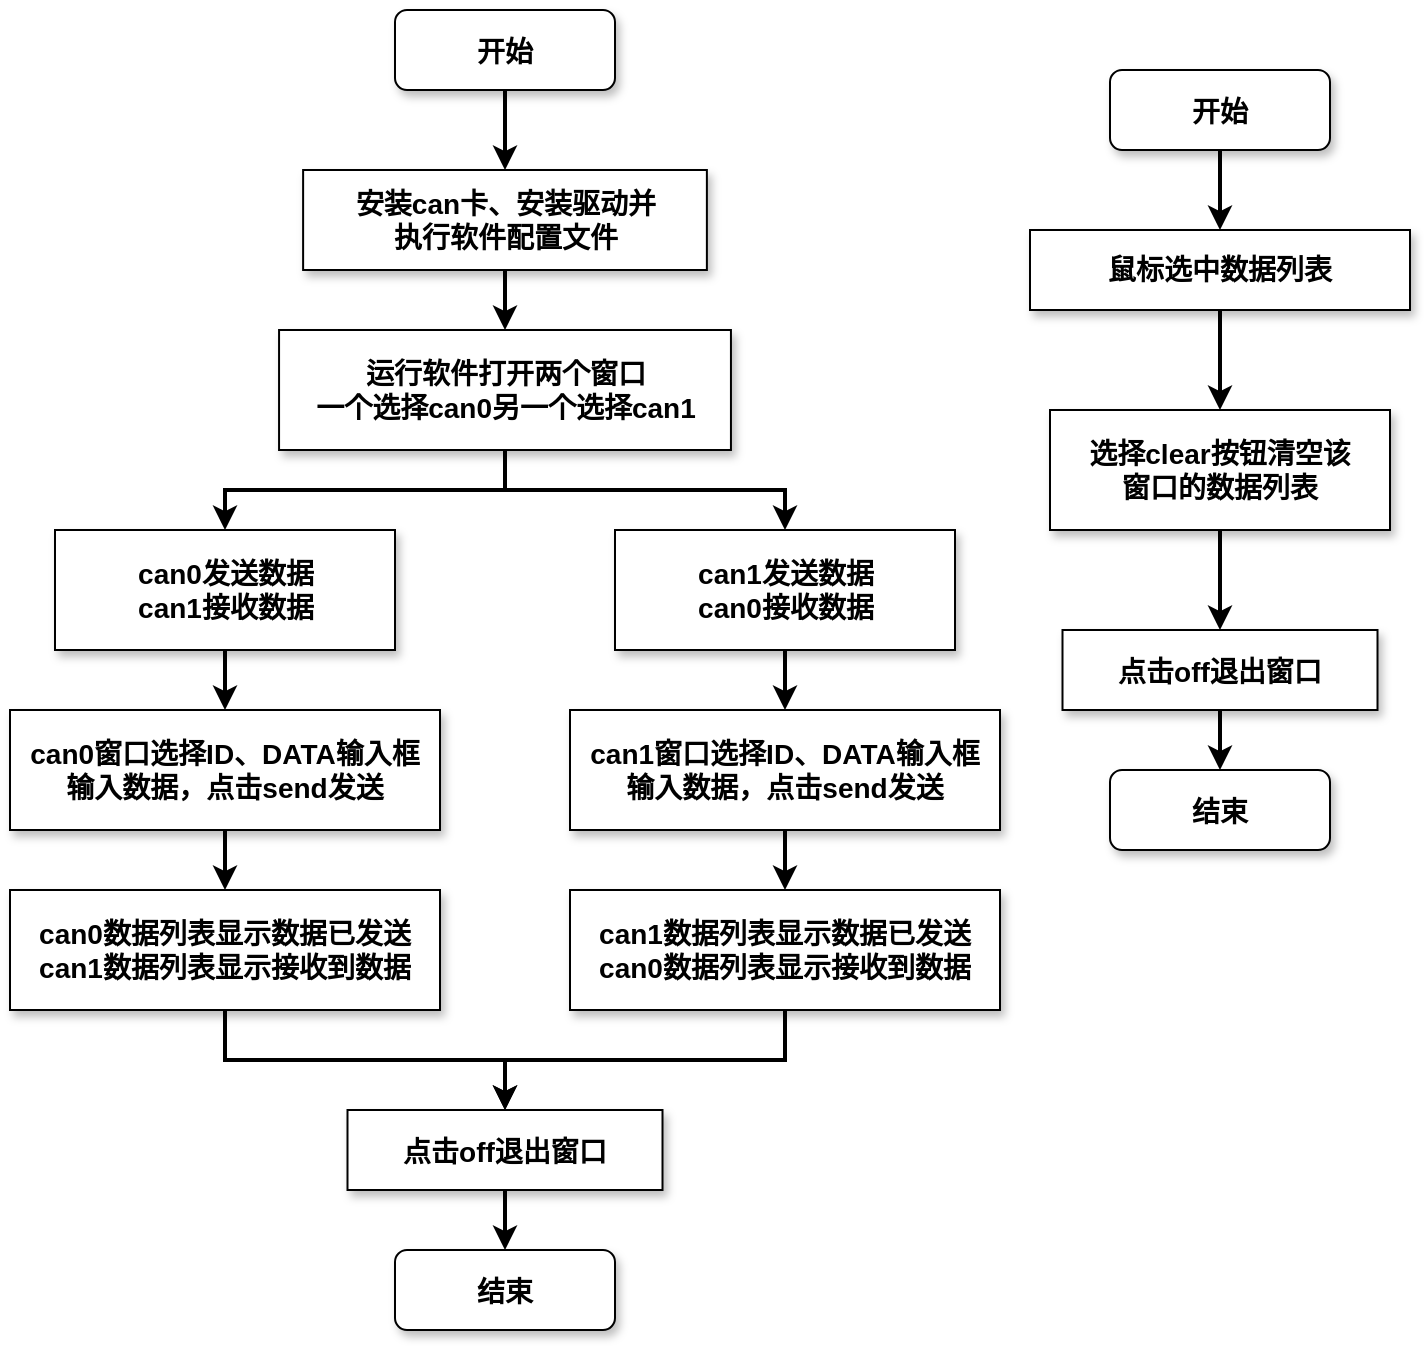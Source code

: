 <mxfile version="15.8.3" type="github">
  <diagram name="Page-1" id="97916047-d0de-89f5-080d-49f4d83e522f">
    <mxGraphModel dx="1422" dy="784" grid="1" gridSize="10" guides="1" tooltips="1" connect="1" arrows="1" fold="1" page="1" pageScale="1.5" pageWidth="1169" pageHeight="827" background="none" math="0" shadow="0">
      <root>
        <mxCell id="0" />
        <mxCell id="1" parent="0" />
        <mxCell id="9yprz6wRxJ_ttCHADu7k-56" style="edgeStyle=elbowEdgeStyle;rounded=0;orthogonalLoop=1;jettySize=auto;html=1;exitX=0.5;exitY=1;exitDx=0;exitDy=0;entryX=0.5;entryY=0;entryDx=0;entryDy=0;fontSize=14;elbow=vertical;strokeWidth=2;" edge="1" parent="1" source="7" target="9yprz6wRxJ_ttCHADu7k-55">
          <mxGeometry relative="1" as="geometry" />
        </mxCell>
        <mxCell id="7" value="开始" style="rounded=1;shadow=1;fontStyle=1;fontSize=14;" parent="1" vertex="1">
          <mxGeometry x="222.5" y="50" width="110" height="40" as="geometry" />
        </mxCell>
        <mxCell id="9yprz6wRxJ_ttCHADu7k-58" style="edgeStyle=elbowEdgeStyle;rounded=0;orthogonalLoop=1;jettySize=auto;elbow=vertical;html=1;exitX=0.5;exitY=1;exitDx=0;exitDy=0;entryX=0.5;entryY=0;entryDx=0;entryDy=0;fontSize=14;strokeWidth=2;" edge="1" parent="1" source="9yprz6wRxJ_ttCHADu7k-55" target="9yprz6wRxJ_ttCHADu7k-57">
          <mxGeometry relative="1" as="geometry" />
        </mxCell>
        <mxCell id="9yprz6wRxJ_ttCHADu7k-55" value="&lt;font style=&quot;font-size: 14px&quot;&gt;&lt;b&gt;安装can卡、安装驱动并&lt;br&gt;执行软件配置文件&lt;/b&gt;&lt;/font&gt;" style="rounded=0;whiteSpace=wrap;html=1;shadow=1;" vertex="1" parent="1">
          <mxGeometry x="176.56" y="130" width="201.88" height="50" as="geometry" />
        </mxCell>
        <mxCell id="9yprz6wRxJ_ttCHADu7k-62" style="edgeStyle=elbowEdgeStyle;rounded=0;orthogonalLoop=1;jettySize=auto;elbow=vertical;html=1;exitX=0.5;exitY=1;exitDx=0;exitDy=0;entryX=0.5;entryY=0;entryDx=0;entryDy=0;fontSize=14;strokeWidth=2;" edge="1" parent="1" source="9yprz6wRxJ_ttCHADu7k-57" target="9yprz6wRxJ_ttCHADu7k-59">
          <mxGeometry relative="1" as="geometry" />
        </mxCell>
        <mxCell id="9yprz6wRxJ_ttCHADu7k-63" style="edgeStyle=elbowEdgeStyle;rounded=0;orthogonalLoop=1;jettySize=auto;elbow=vertical;html=1;exitX=0.5;exitY=1;exitDx=0;exitDy=0;fontSize=14;strokeWidth=2;" edge="1" parent="1" source="9yprz6wRxJ_ttCHADu7k-57" target="9yprz6wRxJ_ttCHADu7k-61">
          <mxGeometry relative="1" as="geometry" />
        </mxCell>
        <mxCell id="9yprz6wRxJ_ttCHADu7k-57" value="&lt;span style=&quot;font-size: 14px&quot;&gt;&lt;b&gt;运行软件打开两个窗口&lt;br&gt;一个选择can0另一个选择can1&lt;/b&gt;&lt;/span&gt;" style="rounded=0;whiteSpace=wrap;html=1;shadow=1;" vertex="1" parent="1">
          <mxGeometry x="164.53" y="210" width="225.94" height="60" as="geometry" />
        </mxCell>
        <mxCell id="9yprz6wRxJ_ttCHADu7k-66" style="edgeStyle=elbowEdgeStyle;rounded=0;orthogonalLoop=1;jettySize=auto;elbow=vertical;html=1;exitX=0.5;exitY=1;exitDx=0;exitDy=0;entryX=0.5;entryY=0;entryDx=0;entryDy=0;fontSize=14;strokeWidth=2;" edge="1" parent="1" source="9yprz6wRxJ_ttCHADu7k-59" target="9yprz6wRxJ_ttCHADu7k-64">
          <mxGeometry relative="1" as="geometry" />
        </mxCell>
        <mxCell id="9yprz6wRxJ_ttCHADu7k-59" value="&lt;span style=&quot;font-size: 14px&quot;&gt;&lt;b&gt;can0发送数据&lt;br&gt;can1接收数据&lt;/b&gt;&lt;/span&gt;" style="rounded=0;whiteSpace=wrap;html=1;shadow=1;" vertex="1" parent="1">
          <mxGeometry x="52.5" y="310" width="170" height="60" as="geometry" />
        </mxCell>
        <mxCell id="9yprz6wRxJ_ttCHADu7k-67" style="edgeStyle=elbowEdgeStyle;rounded=0;orthogonalLoop=1;jettySize=auto;elbow=vertical;html=1;exitX=0.5;exitY=1;exitDx=0;exitDy=0;entryX=0.5;entryY=0;entryDx=0;entryDy=0;fontSize=14;strokeWidth=2;" edge="1" parent="1" source="9yprz6wRxJ_ttCHADu7k-61" target="9yprz6wRxJ_ttCHADu7k-65">
          <mxGeometry relative="1" as="geometry" />
        </mxCell>
        <mxCell id="9yprz6wRxJ_ttCHADu7k-61" value="&lt;span style=&quot;font-size: 14px&quot;&gt;&lt;b&gt;can1发送数据&lt;br&gt;can0接收数据&lt;/b&gt;&lt;/span&gt;" style="rounded=0;whiteSpace=wrap;html=1;shadow=1;" vertex="1" parent="1">
          <mxGeometry x="332.5" y="310" width="170" height="60" as="geometry" />
        </mxCell>
        <mxCell id="9yprz6wRxJ_ttCHADu7k-70" style="edgeStyle=elbowEdgeStyle;rounded=0;orthogonalLoop=1;jettySize=auto;elbow=vertical;html=1;exitX=0.5;exitY=1;exitDx=0;exitDy=0;entryX=0.5;entryY=0;entryDx=0;entryDy=0;fontSize=14;strokeWidth=2;" edge="1" parent="1" source="9yprz6wRxJ_ttCHADu7k-64" target="9yprz6wRxJ_ttCHADu7k-68">
          <mxGeometry relative="1" as="geometry" />
        </mxCell>
        <mxCell id="9yprz6wRxJ_ttCHADu7k-64" value="&lt;span style=&quot;font-size: 14px&quot;&gt;&lt;b&gt;can0窗口选择ID、DATA输入框&lt;br&gt;输入数据，点击send发送&lt;/b&gt;&lt;/span&gt;" style="rounded=0;whiteSpace=wrap;html=1;shadow=1;" vertex="1" parent="1">
          <mxGeometry x="30" y="400" width="215" height="60" as="geometry" />
        </mxCell>
        <mxCell id="9yprz6wRxJ_ttCHADu7k-71" style="edgeStyle=elbowEdgeStyle;rounded=0;orthogonalLoop=1;jettySize=auto;elbow=vertical;html=1;exitX=0.5;exitY=1;exitDx=0;exitDy=0;entryX=0.5;entryY=0;entryDx=0;entryDy=0;fontSize=14;strokeWidth=2;" edge="1" parent="1" source="9yprz6wRxJ_ttCHADu7k-65" target="9yprz6wRxJ_ttCHADu7k-69">
          <mxGeometry relative="1" as="geometry" />
        </mxCell>
        <mxCell id="9yprz6wRxJ_ttCHADu7k-65" value="&lt;span style=&quot;font-size: 14px&quot;&gt;&lt;b&gt;can1窗口选择ID、DATA输入框&lt;br&gt;输入数据，点击send发送&lt;/b&gt;&lt;/span&gt;" style="rounded=0;whiteSpace=wrap;html=1;shadow=1;" vertex="1" parent="1">
          <mxGeometry x="310" y="400" width="215" height="60" as="geometry" />
        </mxCell>
        <mxCell id="9yprz6wRxJ_ttCHADu7k-74" style="edgeStyle=elbowEdgeStyle;rounded=0;orthogonalLoop=1;jettySize=auto;elbow=vertical;html=1;exitX=0.5;exitY=1;exitDx=0;exitDy=0;fontSize=14;strokeWidth=2;entryX=0.5;entryY=0;entryDx=0;entryDy=0;" edge="1" parent="1" source="9yprz6wRxJ_ttCHADu7k-68" target="9yprz6wRxJ_ttCHADu7k-87">
          <mxGeometry relative="1" as="geometry">
            <mxPoint x="277.5" y="590" as="targetPoint" />
          </mxGeometry>
        </mxCell>
        <mxCell id="9yprz6wRxJ_ttCHADu7k-68" value="&lt;span style=&quot;font-size: 14px&quot;&gt;&lt;b&gt;can0数据列表显示数据已发送&lt;br&gt;can1数据列表显示接收到数据&lt;/b&gt;&lt;/span&gt;" style="rounded=0;whiteSpace=wrap;html=1;shadow=1;" vertex="1" parent="1">
          <mxGeometry x="30" y="490" width="215" height="60" as="geometry" />
        </mxCell>
        <mxCell id="9yprz6wRxJ_ttCHADu7k-75" style="edgeStyle=elbowEdgeStyle;rounded=0;orthogonalLoop=1;jettySize=auto;elbow=vertical;html=1;exitX=0.5;exitY=1;exitDx=0;exitDy=0;fontSize=14;strokeWidth=2;entryX=0.5;entryY=0;entryDx=0;entryDy=0;" edge="1" parent="1" source="9yprz6wRxJ_ttCHADu7k-69" target="9yprz6wRxJ_ttCHADu7k-87">
          <mxGeometry relative="1" as="geometry">
            <mxPoint x="277.5" y="580" as="targetPoint" />
          </mxGeometry>
        </mxCell>
        <mxCell id="9yprz6wRxJ_ttCHADu7k-69" value="&lt;span style=&quot;font-size: 14px&quot;&gt;&lt;b&gt;can1数据列表显示数据已发送&lt;br&gt;can0数据列表显示接收到数据&lt;/b&gt;&lt;/span&gt;" style="rounded=0;whiteSpace=wrap;html=1;shadow=1;" vertex="1" parent="1">
          <mxGeometry x="310" y="490" width="215" height="60" as="geometry" />
        </mxCell>
        <mxCell id="9yprz6wRxJ_ttCHADu7k-90" style="edgeStyle=elbowEdgeStyle;rounded=0;orthogonalLoop=1;jettySize=auto;elbow=vertical;html=1;exitX=0.5;exitY=1;exitDx=0;exitDy=0;fontSize=14;strokeWidth=2;" edge="1" parent="1" source="9yprz6wRxJ_ttCHADu7k-76" target="9yprz6wRxJ_ttCHADu7k-79">
          <mxGeometry relative="1" as="geometry" />
        </mxCell>
        <mxCell id="9yprz6wRxJ_ttCHADu7k-76" value="&lt;span style=&quot;font-size: 14px&quot;&gt;&lt;b&gt;鼠标选中数据列表&lt;/b&gt;&lt;/span&gt;" style="rounded=0;whiteSpace=wrap;html=1;shadow=1;" vertex="1" parent="1">
          <mxGeometry x="540" y="160" width="190" height="40" as="geometry" />
        </mxCell>
        <mxCell id="9yprz6wRxJ_ttCHADu7k-98" style="edgeStyle=elbowEdgeStyle;rounded=0;orthogonalLoop=1;jettySize=auto;elbow=vertical;html=1;exitX=0.5;exitY=1;exitDx=0;exitDy=0;entryX=0.5;entryY=0;entryDx=0;entryDy=0;fontSize=14;strokeWidth=2;" edge="1" parent="1" source="9yprz6wRxJ_ttCHADu7k-79" target="9yprz6wRxJ_ttCHADu7k-97">
          <mxGeometry relative="1" as="geometry" />
        </mxCell>
        <mxCell id="9yprz6wRxJ_ttCHADu7k-79" value="&lt;span style=&quot;font-size: 14px&quot;&gt;&lt;b&gt;选择clear按钮清空该&lt;br&gt;窗口的数据列表&lt;/b&gt;&lt;/span&gt;&lt;span style=&quot;color: rgba(0 , 0 , 0 , 0) ; font-family: monospace ; font-size: 0px&quot;&gt;%3CmxGraphModel%3E%3Croot%3E%3CmxCell%20id%3D%220%22%2F%3E%3CmxCell%20id%3D%221%22%20parent%3D%220%22%2F%3E%3CmxCell%20id%3D%222%22%20value%3D%22%26lt%3Bspan%20style%3D%26quot%3Bfont-size%3A%2014px%26quot%3B%26gt%3B%26lt%3Bb%26gt%3B%E9%BC%A0%E6%A0%87%E9%80%89%E6%8B%A9%E6%95%B0%E6%8D%AE%E5%88%97%E8%A1%A8%26lt%3B%2Fb%26gt%3B%26lt%3B%2Fspan%26gt%3B%22%20style%3D%22rounded%3D0%3BwhiteSpace%3Dwrap%3Bhtml%3D1%3Bshadow%3D1%3B%22%20vertex%3D%221%22%20parent%3D%221%22%3E%3CmxGeometry%20x%3D%22510%22%20y%3D%22780%22%20width%3D%22190%22%20height%3D%2260%22%20as%3D%22geometry%22%2F%3E%3C%2FmxCell%3E%3C%2Froot%3E%3C%2FmxGraphModel%3E&lt;/span&gt;&lt;span style=&quot;color: rgba(0 , 0 , 0 , 0) ; font-family: monospace ; font-size: 0px&quot;&gt;%3CmxGraphModel%3E%3Croot%3E%3CmxCell%20id%3D%220%22%2F%3E%3CmxCell%20id%3D%221%22%20parent%3D%220%22%2F%3E%3CmxCell%20id%3D%222%22%20value%3D%22%26lt%3Bspan%20style%3D%26quot%3Bfont-size%3A%2014px%26quot%3B%26gt%3B%26lt%3Bb%26gt%3B%E9%BC%A0%E6%A0%87%E9%80%89%E6%8B%A9%E6%95%B0%E6%8D%AE%E5%88%97%E8%A1%A8%26lt%3B%2Fb%26gt%3B%26lt%3B%2Fspan%26gt%3B%22%20style%3D%22rounded%3D0%3BwhiteSpace%3Dwrap%3Bhtml%3D1%3Bshadow%3D1%3B%22%20vertex%3D%221%22%20parent%3D%221%22%3E%3CmxGeometry%20x%3D%22510%22%20y%3D%22780%22%20width%3D%22190%22%20height%3D%2260%22%20as%3D%22geometry%22%2F%3E%3C%2FmxCell%3E%3C%2Froot%3E%3C%2FmxGraphModel%3E&lt;/span&gt;" style="rounded=0;whiteSpace=wrap;html=1;shadow=1;" vertex="1" parent="1">
          <mxGeometry x="550" y="250" width="170" height="60" as="geometry" />
        </mxCell>
        <mxCell id="9yprz6wRxJ_ttCHADu7k-94" style="edgeStyle=elbowEdgeStyle;rounded=0;orthogonalLoop=1;jettySize=auto;elbow=vertical;html=1;exitX=0.5;exitY=1;exitDx=0;exitDy=0;entryX=0.5;entryY=0;entryDx=0;entryDy=0;fontSize=14;strokeWidth=2;" edge="1" parent="1" source="9yprz6wRxJ_ttCHADu7k-87" target="9yprz6wRxJ_ttCHADu7k-93">
          <mxGeometry relative="1" as="geometry" />
        </mxCell>
        <mxCell id="9yprz6wRxJ_ttCHADu7k-87" value="点击off退出窗口" style="rounded=0;shadow=1;fontStyle=1;fontSize=14;" vertex="1" parent="1">
          <mxGeometry x="198.75" y="600" width="157.5" height="40" as="geometry" />
        </mxCell>
        <mxCell id="9yprz6wRxJ_ttCHADu7k-92" style="edgeStyle=elbowEdgeStyle;rounded=0;orthogonalLoop=1;jettySize=auto;elbow=vertical;html=1;exitX=0.5;exitY=1;exitDx=0;exitDy=0;entryX=0.5;entryY=0;entryDx=0;entryDy=0;fontSize=14;strokeWidth=2;" edge="1" parent="1" source="9yprz6wRxJ_ttCHADu7k-88" target="9yprz6wRxJ_ttCHADu7k-76">
          <mxGeometry relative="1" as="geometry" />
        </mxCell>
        <mxCell id="9yprz6wRxJ_ttCHADu7k-88" value="开始" style="rounded=1;shadow=1;fontStyle=1;fontSize=14;" vertex="1" parent="1">
          <mxGeometry x="580" y="80" width="110" height="40" as="geometry" />
        </mxCell>
        <mxCell id="9yprz6wRxJ_ttCHADu7k-93" value="结束" style="rounded=1;shadow=1;fontStyle=1;fontSize=14;" vertex="1" parent="1">
          <mxGeometry x="222.5" y="670" width="110" height="40" as="geometry" />
        </mxCell>
        <mxCell id="9yprz6wRxJ_ttCHADu7k-96" value="结束" style="rounded=1;shadow=1;fontStyle=1;fontSize=14;" vertex="1" parent="1">
          <mxGeometry x="580" y="430" width="110" height="40" as="geometry" />
        </mxCell>
        <mxCell id="9yprz6wRxJ_ttCHADu7k-100" style="edgeStyle=elbowEdgeStyle;rounded=0;orthogonalLoop=1;jettySize=auto;elbow=vertical;html=1;exitX=0.5;exitY=1;exitDx=0;exitDy=0;fontSize=14;strokeWidth=2;" edge="1" parent="1" source="9yprz6wRxJ_ttCHADu7k-97" target="9yprz6wRxJ_ttCHADu7k-96">
          <mxGeometry relative="1" as="geometry" />
        </mxCell>
        <mxCell id="9yprz6wRxJ_ttCHADu7k-97" value="点击off退出窗口" style="rounded=0;shadow=1;fontStyle=1;fontSize=14;" vertex="1" parent="1">
          <mxGeometry x="556.25" y="360" width="157.5" height="40" as="geometry" />
        </mxCell>
      </root>
    </mxGraphModel>
  </diagram>
</mxfile>
